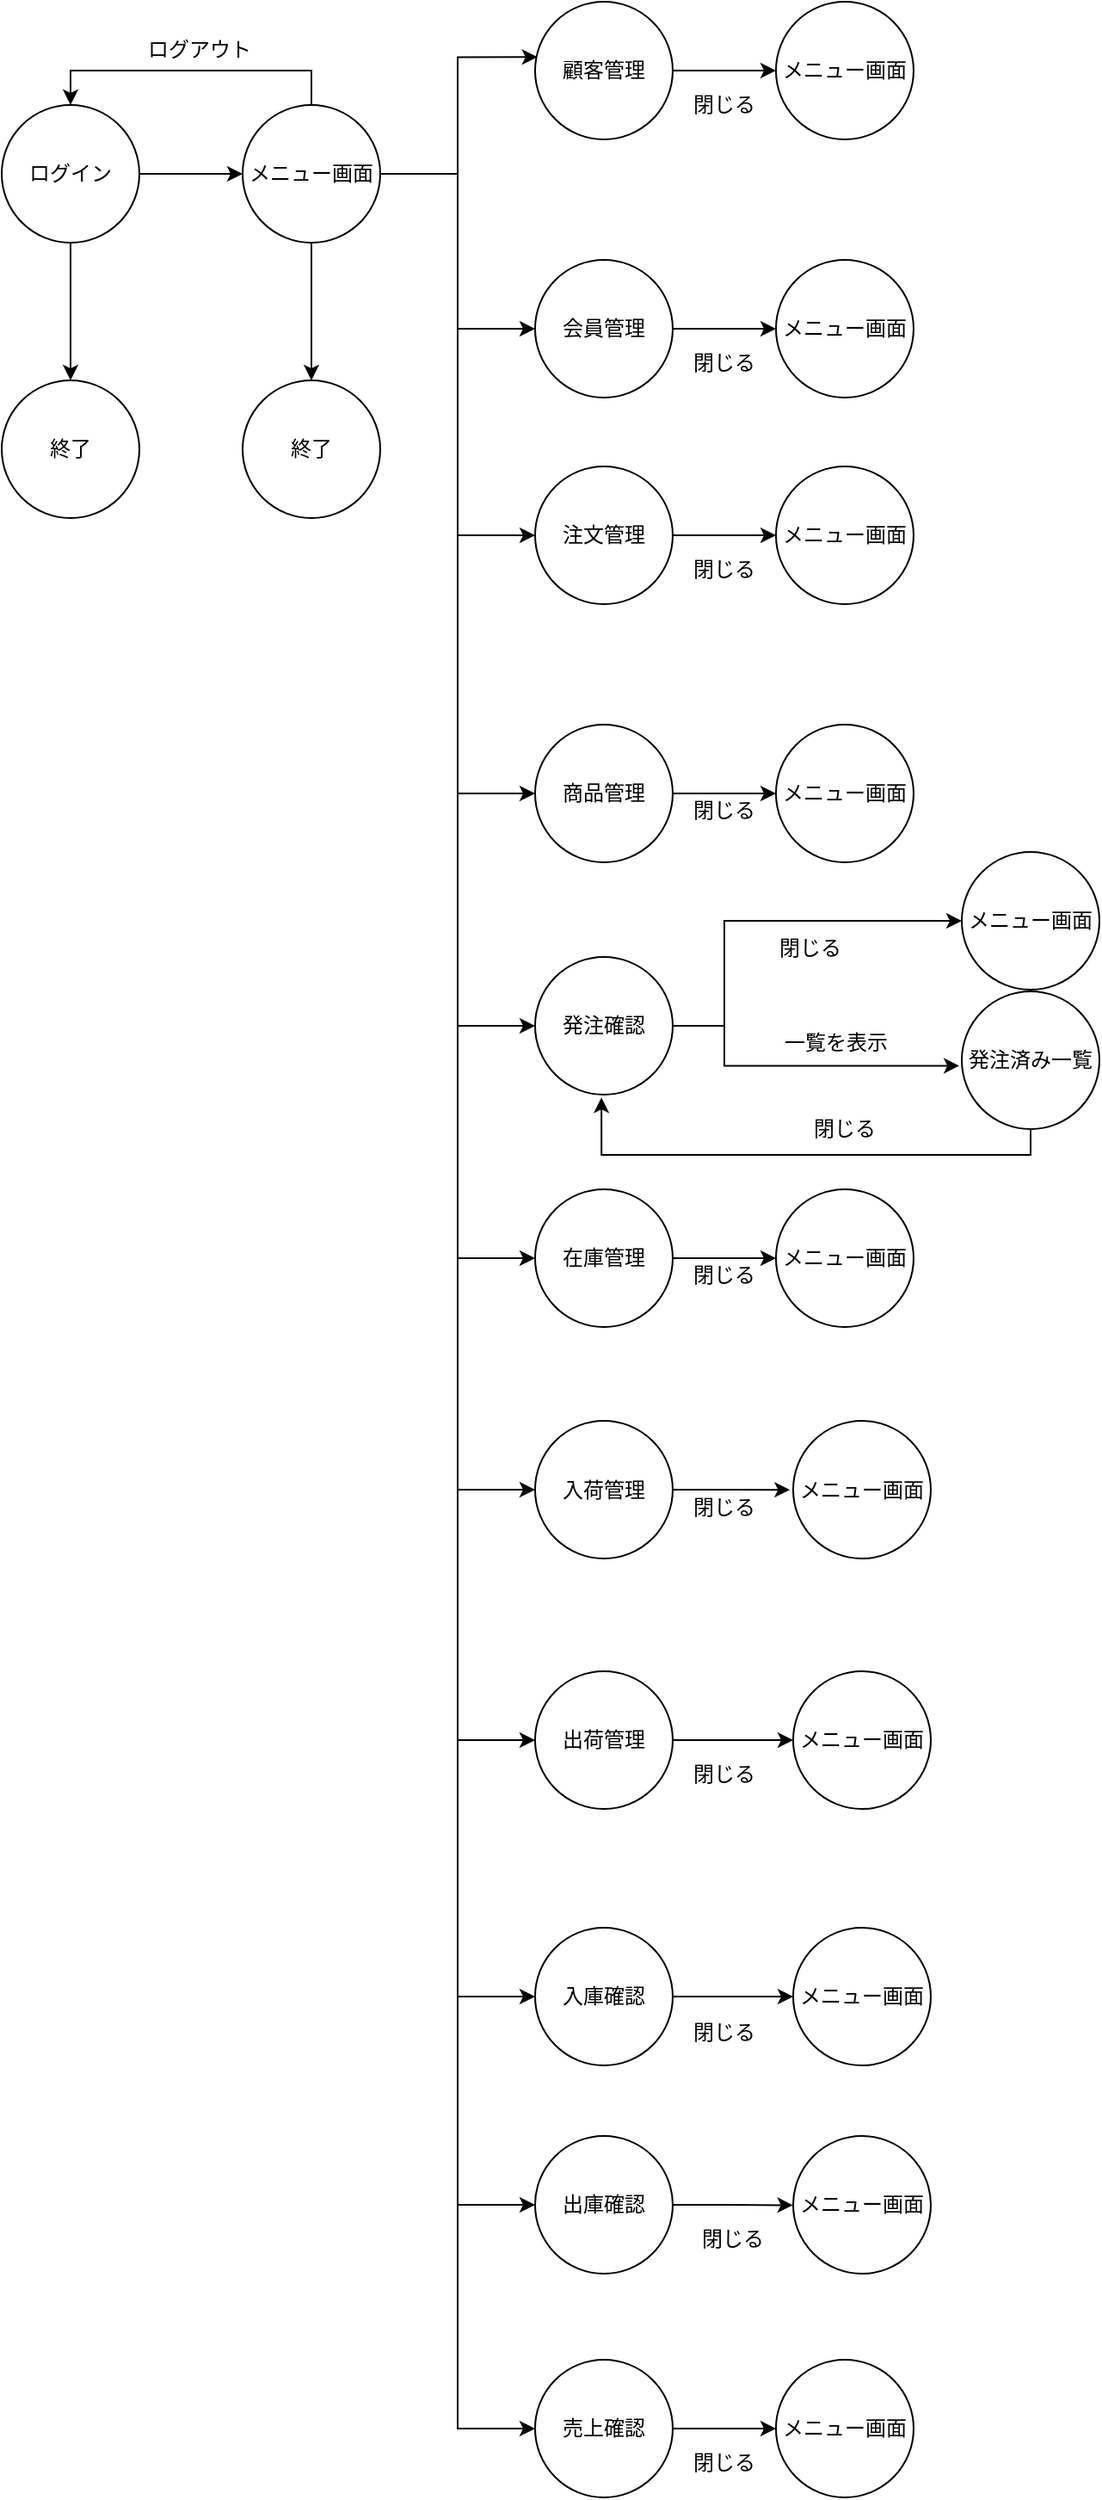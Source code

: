 <mxfile version="12.3.6" pages="1"><diagram id="inhtTi0zyWiSCSpB-2z9" name="ページ1"><mxGraphModel dx="475" dy="446" grid="1" gridSize="10" guides="1" tooltips="1" connect="0" arrows="1" fold="1" page="1" pageScale="1" pageWidth="827" pageHeight="1169" math="0" shadow="0"><root><mxCell id="0"/><mxCell id="1" parent="0"/><mxCell id="OnyjPON8D0tzcku3TYb6-4" style="edgeStyle=orthogonalEdgeStyle;rounded=0;orthogonalLoop=1;jettySize=auto;html=1;entryX=0;entryY=0.5;entryDx=0;entryDy=0;" parent="1" source="OnyjPON8D0tzcku3TYb6-1" target="OnyjPON8D0tzcku3TYb6-2" edge="1"><mxGeometry relative="1" as="geometry"/></mxCell><mxCell id="OnyjPON8D0tzcku3TYb6-93" style="edgeStyle=orthogonalEdgeStyle;rounded=0;orthogonalLoop=1;jettySize=auto;html=1;entryX=0.5;entryY=0;entryDx=0;entryDy=0;" parent="1" source="OnyjPON8D0tzcku3TYb6-1" target="OnyjPON8D0tzcku3TYb6-91" edge="1"><mxGeometry relative="1" as="geometry"/></mxCell><mxCell id="OnyjPON8D0tzcku3TYb6-1" value="ログイン" style="ellipse;whiteSpace=wrap;html=1;aspect=fixed;" parent="1" vertex="1"><mxGeometry x="80" y="70" width="80" height="80" as="geometry"/></mxCell><mxCell id="OnyjPON8D0tzcku3TYb6-23" style="edgeStyle=orthogonalEdgeStyle;rounded=0;orthogonalLoop=1;jettySize=auto;html=1;entryX=0.017;entryY=0.402;entryDx=0;entryDy=0;entryPerimeter=0;" parent="1" source="OnyjPON8D0tzcku3TYb6-2" target="OnyjPON8D0tzcku3TYb6-7" edge="1"><mxGeometry relative="1" as="geometry"/></mxCell><mxCell id="OnyjPON8D0tzcku3TYb6-24" style="edgeStyle=orthogonalEdgeStyle;rounded=0;orthogonalLoop=1;jettySize=auto;html=1;exitX=1;exitY=0.5;exitDx=0;exitDy=0;entryX=0;entryY=0.5;entryDx=0;entryDy=0;" parent="1" source="OnyjPON8D0tzcku3TYb6-2" target="OnyjPON8D0tzcku3TYb6-8" edge="1"><mxGeometry relative="1" as="geometry"/></mxCell><mxCell id="OnyjPON8D0tzcku3TYb6-29" style="edgeStyle=orthogonalEdgeStyle;rounded=0;orthogonalLoop=1;jettySize=auto;html=1;exitX=1;exitY=0.5;exitDx=0;exitDy=0;entryX=0;entryY=0.5;entryDx=0;entryDy=0;" parent="1" source="OnyjPON8D0tzcku3TYb6-2" target="OnyjPON8D0tzcku3TYb6-9" edge="1"><mxGeometry relative="1" as="geometry"/></mxCell><mxCell id="OnyjPON8D0tzcku3TYb6-33" style="edgeStyle=orthogonalEdgeStyle;rounded=0;orthogonalLoop=1;jettySize=auto;html=1;exitX=1;exitY=0.5;exitDx=0;exitDy=0;entryX=0;entryY=0.5;entryDx=0;entryDy=0;" parent="1" source="OnyjPON8D0tzcku3TYb6-2" target="OnyjPON8D0tzcku3TYb6-10" edge="1"><mxGeometry relative="1" as="geometry"/></mxCell><mxCell id="OnyjPON8D0tzcku3TYb6-38" style="edgeStyle=orthogonalEdgeStyle;rounded=0;orthogonalLoop=1;jettySize=auto;html=1;exitX=1;exitY=0.5;exitDx=0;exitDy=0;entryX=0;entryY=0.5;entryDx=0;entryDy=0;" parent="1" source="OnyjPON8D0tzcku3TYb6-2" target="OnyjPON8D0tzcku3TYb6-12" edge="1"><mxGeometry relative="1" as="geometry"/></mxCell><mxCell id="OnyjPON8D0tzcku3TYb6-40" style="edgeStyle=orthogonalEdgeStyle;rounded=0;orthogonalLoop=1;jettySize=auto;html=1;exitX=1;exitY=0.5;exitDx=0;exitDy=0;entryX=0;entryY=0.5;entryDx=0;entryDy=0;" parent="1" source="OnyjPON8D0tzcku3TYb6-2" target="OnyjPON8D0tzcku3TYb6-13" edge="1"><mxGeometry relative="1" as="geometry"/></mxCell><mxCell id="OnyjPON8D0tzcku3TYb6-41" style="edgeStyle=orthogonalEdgeStyle;rounded=0;orthogonalLoop=1;jettySize=auto;html=1;exitX=1;exitY=0.5;exitDx=0;exitDy=0;entryX=0;entryY=0.5;entryDx=0;entryDy=0;" parent="1" source="OnyjPON8D0tzcku3TYb6-2" target="OnyjPON8D0tzcku3TYb6-14" edge="1"><mxGeometry relative="1" as="geometry"/></mxCell><mxCell id="OnyjPON8D0tzcku3TYb6-42" style="edgeStyle=orthogonalEdgeStyle;rounded=0;orthogonalLoop=1;jettySize=auto;html=1;exitX=1;exitY=0.5;exitDx=0;exitDy=0;entryX=0;entryY=0.5;entryDx=0;entryDy=0;" parent="1" source="OnyjPON8D0tzcku3TYb6-2" target="OnyjPON8D0tzcku3TYb6-15" edge="1"><mxGeometry relative="1" as="geometry"/></mxCell><mxCell id="OnyjPON8D0tzcku3TYb6-70" style="edgeStyle=orthogonalEdgeStyle;rounded=0;orthogonalLoop=1;jettySize=auto;html=1;exitX=1;exitY=0.5;exitDx=0;exitDy=0;entryX=0;entryY=0.5;entryDx=0;entryDy=0;" parent="1" source="OnyjPON8D0tzcku3TYb6-2" target="OnyjPON8D0tzcku3TYb6-16" edge="1"><mxGeometry relative="1" as="geometry"/></mxCell><mxCell id="OnyjPON8D0tzcku3TYb6-75" style="edgeStyle=orthogonalEdgeStyle;rounded=0;orthogonalLoop=1;jettySize=auto;html=1;exitX=1;exitY=0.5;exitDx=0;exitDy=0;entryX=0;entryY=0.5;entryDx=0;entryDy=0;" parent="1" source="OnyjPON8D0tzcku3TYb6-2" target="OnyjPON8D0tzcku3TYb6-17" edge="1"><mxGeometry relative="1" as="geometry"/></mxCell><mxCell id="OnyjPON8D0tzcku3TYb6-76" style="edgeStyle=orthogonalEdgeStyle;rounded=0;orthogonalLoop=1;jettySize=auto;html=1;exitX=1;exitY=0.5;exitDx=0;exitDy=0;entryX=0;entryY=0.5;entryDx=0;entryDy=0;" parent="1" source="OnyjPON8D0tzcku3TYb6-2" target="OnyjPON8D0tzcku3TYb6-18" edge="1"><mxGeometry relative="1" as="geometry"/></mxCell><mxCell id="OnyjPON8D0tzcku3TYb6-92" style="edgeStyle=orthogonalEdgeStyle;rounded=0;orthogonalLoop=1;jettySize=auto;html=1;exitX=0.5;exitY=1;exitDx=0;exitDy=0;entryX=0.5;entryY=0;entryDx=0;entryDy=0;" parent="1" source="OnyjPON8D0tzcku3TYb6-2" target="OnyjPON8D0tzcku3TYb6-5" edge="1"><mxGeometry relative="1" as="geometry"/></mxCell><mxCell id="NzI8ZXZxRVPfdMRVVa8L-1" style="edgeStyle=orthogonalEdgeStyle;rounded=0;orthogonalLoop=1;jettySize=auto;html=1;entryX=0.5;entryY=0;entryDx=0;entryDy=0;entryPerimeter=0;" edge="1" parent="1" source="OnyjPON8D0tzcku3TYb6-2" target="OnyjPON8D0tzcku3TYb6-1"><mxGeometry relative="1" as="geometry"><Array as="points"><mxPoint x="260" y="50"/><mxPoint x="120" y="50"/></Array></mxGeometry></mxCell><mxCell id="OnyjPON8D0tzcku3TYb6-2" value="メニュー画面" style="ellipse;whiteSpace=wrap;html=1;aspect=fixed;" parent="1" vertex="1"><mxGeometry x="220" y="70" width="80" height="80" as="geometry"/></mxCell><mxCell id="OnyjPON8D0tzcku3TYb6-5" value="終了" style="ellipse;whiteSpace=wrap;html=1;aspect=fixed;" parent="1" vertex="1"><mxGeometry x="220" y="230" width="80" height="80" as="geometry"/></mxCell><mxCell id="OnyjPON8D0tzcku3TYb6-22" style="edgeStyle=orthogonalEdgeStyle;rounded=0;orthogonalLoop=1;jettySize=auto;html=1;exitX=1;exitY=0.5;exitDx=0;exitDy=0;entryX=0;entryY=0.5;entryDx=0;entryDy=0;" parent="1" source="OnyjPON8D0tzcku3TYb6-7" target="OnyjPON8D0tzcku3TYb6-21" edge="1"><mxGeometry relative="1" as="geometry"/></mxCell><mxCell id="OnyjPON8D0tzcku3TYb6-7" value="顧客管理" style="ellipse;whiteSpace=wrap;html=1;aspect=fixed;" parent="1" vertex="1"><mxGeometry x="390" y="10" width="80" height="80" as="geometry"/></mxCell><mxCell id="OnyjPON8D0tzcku3TYb6-26" style="edgeStyle=orthogonalEdgeStyle;rounded=0;orthogonalLoop=1;jettySize=auto;html=1;entryX=0;entryY=0.5;entryDx=0;entryDy=0;" parent="1" source="OnyjPON8D0tzcku3TYb6-8" target="OnyjPON8D0tzcku3TYb6-25" edge="1"><mxGeometry relative="1" as="geometry"/></mxCell><mxCell id="OnyjPON8D0tzcku3TYb6-8" value="会員管理" style="ellipse;whiteSpace=wrap;html=1;aspect=fixed;" parent="1" vertex="1"><mxGeometry x="390" y="160" width="80" height="80" as="geometry"/></mxCell><mxCell id="OnyjPON8D0tzcku3TYb6-31" style="edgeStyle=orthogonalEdgeStyle;rounded=0;orthogonalLoop=1;jettySize=auto;html=1;entryX=0;entryY=0.5;entryDx=0;entryDy=0;" parent="1" source="OnyjPON8D0tzcku3TYb6-9" target="OnyjPON8D0tzcku3TYb6-30" edge="1"><mxGeometry relative="1" as="geometry"/></mxCell><mxCell id="OnyjPON8D0tzcku3TYb6-9" value="注文管理&lt;span style=&quot;color: rgba(0 , 0 , 0 , 0) ; font-family: monospace ; font-size: 0px ; white-space: nowrap&quot;&gt;%3CmxGraphModel%3E%3Croot%3E%3CmxCell%20id%3D%220%22%2F%3E%3CmxCell%20id%3D%221%22%20parent%3D%220%22%2F%3E%3CmxCell%20id%3D%222%22%20value%3D%22%E9%A1%A7%E5%AE%A2%E7%AE%A1%E7%90%86%22%20style%3D%22ellipse%3BwhiteSpace%3Dwrap%3Bhtml%3D1%3Baspect%3Dfixed%3B%22%20vertex%3D%221%22%20parent%3D%221%22%3E%3CmxGeometry%20x%3D%22390%22%20y%3D%2210%22%20width%3D%2280%22%20height%3D%2280%22%20as%3D%22geometry%22%2F%3E%3C%2FmxCell%3E%3C%2Froot%3E%3C%2FmxGraphModel%3E&lt;/span&gt;" style="ellipse;whiteSpace=wrap;html=1;aspect=fixed;" parent="1" vertex="1"><mxGeometry x="390" y="280" width="80" height="80" as="geometry"/></mxCell><mxCell id="OnyjPON8D0tzcku3TYb6-34" style="edgeStyle=orthogonalEdgeStyle;rounded=0;orthogonalLoop=1;jettySize=auto;html=1;exitX=1;exitY=0.5;exitDx=0;exitDy=0;" parent="1" source="OnyjPON8D0tzcku3TYb6-10" edge="1"><mxGeometry relative="1" as="geometry"><mxPoint x="530" y="470" as="targetPoint"/></mxGeometry></mxCell><mxCell id="OnyjPON8D0tzcku3TYb6-10" value="商品管理" style="ellipse;whiteSpace=wrap;html=1;aspect=fixed;" parent="1" vertex="1"><mxGeometry x="390" y="430" width="80" height="80" as="geometry"/></mxCell><mxCell id="OnyjPON8D0tzcku3TYb6-44" style="edgeStyle=orthogonalEdgeStyle;rounded=0;orthogonalLoop=1;jettySize=auto;html=1;entryX=0;entryY=0.5;entryDx=0;entryDy=0;" parent="1" source="OnyjPON8D0tzcku3TYb6-12" target="OnyjPON8D0tzcku3TYb6-43" edge="1"><mxGeometry relative="1" as="geometry"><Array as="points"><mxPoint x="500" y="605"/><mxPoint x="500" y="544"/></Array></mxGeometry></mxCell><mxCell id="NzI8ZXZxRVPfdMRVVa8L-9" style="edgeStyle=orthogonalEdgeStyle;rounded=0;orthogonalLoop=1;jettySize=auto;html=1;entryX=-0.018;entryY=0.54;entryDx=0;entryDy=0;entryPerimeter=0;" edge="1" parent="1" source="OnyjPON8D0tzcku3TYb6-12" target="OnyjPON8D0tzcku3TYb6-45"><mxGeometry relative="1" as="geometry"><Array as="points"><mxPoint x="500" y="605"/><mxPoint x="500" y="628"/></Array></mxGeometry></mxCell><mxCell id="OnyjPON8D0tzcku3TYb6-12" value="発注確認" style="ellipse;whiteSpace=wrap;html=1;aspect=fixed;" parent="1" vertex="1"><mxGeometry x="390" y="565" width="80" height="80" as="geometry"/></mxCell><mxCell id="OnyjPON8D0tzcku3TYb6-51" style="edgeStyle=orthogonalEdgeStyle;rounded=0;orthogonalLoop=1;jettySize=auto;html=1;exitX=1;exitY=0.5;exitDx=0;exitDy=0;entryX=0;entryY=0.5;entryDx=0;entryDy=0;" parent="1" source="OnyjPON8D0tzcku3TYb6-13" target="OnyjPON8D0tzcku3TYb6-50" edge="1"><mxGeometry relative="1" as="geometry"/></mxCell><mxCell id="OnyjPON8D0tzcku3TYb6-13" value="在庫管理" style="ellipse;whiteSpace=wrap;html=1;aspect=fixed;" parent="1" vertex="1"><mxGeometry x="390" y="700" width="80" height="80" as="geometry"/></mxCell><mxCell id="NzI8ZXZxRVPfdMRVVa8L-13" style="edgeStyle=orthogonalEdgeStyle;rounded=0;orthogonalLoop=1;jettySize=auto;html=1;entryX=-0.023;entryY=0.501;entryDx=0;entryDy=0;entryPerimeter=0;" edge="1" parent="1" source="OnyjPON8D0tzcku3TYb6-14" target="OnyjPON8D0tzcku3TYb6-55"><mxGeometry relative="1" as="geometry"/></mxCell><mxCell id="OnyjPON8D0tzcku3TYb6-14" value="入荷管理&lt;span style=&quot;color: rgba(0 , 0 , 0 , 0) ; font-family: monospace ; font-size: 0px ; white-space: nowrap&quot;&gt;%3CmxGraphModel%3E%3Croot%3E%3CmxCell%20id%3D%220%22%2F%3E%3CmxCell%20id%3D%221%22%20parent%3D%220%22%2F%3E%3CmxCell%20id%3D%222%22%20value%3D%22%E9%A1%A7%E5%AE%A2%E7%AE%A1%E7%90%86%22%20style%3D%22ellipse%3BwhiteSpace%3Dwrap%3Bhtml%3D1%3Baspect%3Dfixed%3B%22%20vertex%3D%221%22%20parent%3D%221%22%3E%3CmxGeometry%20x%3D%22390%22%20y%3D%2210%22%20width%3D%2280%22%20height%3D%2280%22%20as%3D%22geometry%22%2F%3E%3C%2FmxCell%3E%3C%2Froot%3E%3C%2FmxGraphModel%3E&lt;/span&gt;" style="ellipse;whiteSpace=wrap;html=1;aspect=fixed;" parent="1" vertex="1"><mxGeometry x="390" y="834.5" width="80" height="80" as="geometry"/></mxCell><mxCell id="OnyjPON8D0tzcku3TYb6-62" style="edgeStyle=orthogonalEdgeStyle;rounded=0;orthogonalLoop=1;jettySize=auto;html=1;exitX=1;exitY=0.5;exitDx=0;exitDy=0;entryX=0;entryY=0.5;entryDx=0;entryDy=0;" parent="1" source="OnyjPON8D0tzcku3TYb6-15" target="OnyjPON8D0tzcku3TYb6-60" edge="1"><mxGeometry relative="1" as="geometry"/></mxCell><mxCell id="OnyjPON8D0tzcku3TYb6-15" value="出荷管理" style="ellipse;whiteSpace=wrap;html=1;aspect=fixed;" parent="1" vertex="1"><mxGeometry x="390" y="980" width="80" height="80" as="geometry"/></mxCell><mxCell id="NzI8ZXZxRVPfdMRVVa8L-15" style="edgeStyle=orthogonalEdgeStyle;rounded=0;orthogonalLoop=1;jettySize=auto;html=1;entryX=0;entryY=0.5;entryDx=0;entryDy=0;entryPerimeter=0;" edge="1" parent="1" source="OnyjPON8D0tzcku3TYb6-16" target="OnyjPON8D0tzcku3TYb6-65"><mxGeometry relative="1" as="geometry"/></mxCell><mxCell id="OnyjPON8D0tzcku3TYb6-16" value="入庫確認" style="ellipse;whiteSpace=wrap;html=1;aspect=fixed;" parent="1" vertex="1"><mxGeometry x="390" y="1129" width="80" height="80" as="geometry"/></mxCell><mxCell id="NzI8ZXZxRVPfdMRVVa8L-17" style="edgeStyle=orthogonalEdgeStyle;rounded=0;orthogonalLoop=1;jettySize=auto;html=1;entryX=-0.002;entryY=0.503;entryDx=0;entryDy=0;entryPerimeter=0;" edge="1" parent="1" source="OnyjPON8D0tzcku3TYb6-17" target="OnyjPON8D0tzcku3TYb6-71"><mxGeometry relative="1" as="geometry"/></mxCell><mxCell id="OnyjPON8D0tzcku3TYb6-17" value="出庫確認" style="ellipse;whiteSpace=wrap;html=1;aspect=fixed;" parent="1" vertex="1"><mxGeometry x="390" y="1250" width="80" height="80" as="geometry"/></mxCell><mxCell id="OnyjPON8D0tzcku3TYb6-80" style="edgeStyle=orthogonalEdgeStyle;rounded=0;orthogonalLoop=1;jettySize=auto;html=1;exitX=1;exitY=0.5;exitDx=0;exitDy=0;entryX=0;entryY=0.5;entryDx=0;entryDy=0;" parent="1" source="OnyjPON8D0tzcku3TYb6-18" target="OnyjPON8D0tzcku3TYb6-79" edge="1"><mxGeometry relative="1" as="geometry"/></mxCell><mxCell id="OnyjPON8D0tzcku3TYb6-18" value="売上確認" style="ellipse;whiteSpace=wrap;html=1;aspect=fixed;" parent="1" vertex="1"><mxGeometry x="390" y="1380" width="80" height="80" as="geometry"/></mxCell><mxCell id="OnyjPON8D0tzcku3TYb6-21" value="メニュー画面" style="ellipse;whiteSpace=wrap;html=1;aspect=fixed;" parent="1" vertex="1"><mxGeometry x="530" y="10" width="80" height="80" as="geometry"/></mxCell><mxCell id="OnyjPON8D0tzcku3TYb6-25" value="メニュー画面" style="ellipse;whiteSpace=wrap;html=1;aspect=fixed;" parent="1" vertex="1"><mxGeometry x="530" y="160" width="80" height="80" as="geometry"/></mxCell><mxCell id="OnyjPON8D0tzcku3TYb6-27" value="閉じる" style="text;html=1;strokeColor=none;fillColor=none;align=center;verticalAlign=middle;whiteSpace=wrap;rounded=0;" parent="1" vertex="1"><mxGeometry x="480" y="60" width="40" height="20" as="geometry"/></mxCell><mxCell id="OnyjPON8D0tzcku3TYb6-28" value="閉じる" style="text;html=1;strokeColor=none;fillColor=none;align=center;verticalAlign=middle;whiteSpace=wrap;rounded=0;" parent="1" vertex="1"><mxGeometry x="480" y="210" width="40" height="20" as="geometry"/></mxCell><mxCell id="OnyjPON8D0tzcku3TYb6-30" value="メニュー画面" style="ellipse;whiteSpace=wrap;html=1;aspect=fixed;" parent="1" vertex="1"><mxGeometry x="530" y="280" width="80" height="80" as="geometry"/></mxCell><mxCell id="OnyjPON8D0tzcku3TYb6-36" value="メニュー画面" style="ellipse;whiteSpace=wrap;html=1;aspect=fixed;" parent="1" vertex="1"><mxGeometry x="530" y="430" width="80" height="80" as="geometry"/></mxCell><mxCell id="OnyjPON8D0tzcku3TYb6-37" value="閉じる" style="text;html=1;strokeColor=none;fillColor=none;align=center;verticalAlign=middle;whiteSpace=wrap;rounded=0;" parent="1" vertex="1"><mxGeometry x="480" y="470" width="40" height="20" as="geometry"/></mxCell><mxCell id="OnyjPON8D0tzcku3TYb6-43" value="メニュー画面" style="ellipse;whiteSpace=wrap;html=1;aspect=fixed;" parent="1" vertex="1"><mxGeometry x="638" y="504" width="80" height="80" as="geometry"/></mxCell><mxCell id="NzI8ZXZxRVPfdMRVVa8L-6" style="edgeStyle=orthogonalEdgeStyle;rounded=0;orthogonalLoop=1;jettySize=auto;html=1;entryX=0.482;entryY=1.02;entryDx=0;entryDy=0;entryPerimeter=0;" edge="1" parent="1" source="OnyjPON8D0tzcku3TYb6-45" target="OnyjPON8D0tzcku3TYb6-12"><mxGeometry relative="1" as="geometry"><Array as="points"><mxPoint x="678" y="680"/><mxPoint x="429" y="680"/></Array></mxGeometry></mxCell><mxCell id="OnyjPON8D0tzcku3TYb6-45" value="発注済み一覧" style="ellipse;whiteSpace=wrap;html=1;aspect=fixed;" parent="1" vertex="1"><mxGeometry x="638" y="585" width="80" height="80" as="geometry"/></mxCell><mxCell id="OnyjPON8D0tzcku3TYb6-47" value="閉じる" style="text;html=1;strokeColor=none;fillColor=none;align=center;verticalAlign=middle;whiteSpace=wrap;rounded=0;" parent="1" vertex="1"><mxGeometry x="530" y="550" width="40" height="20" as="geometry"/></mxCell><mxCell id="OnyjPON8D0tzcku3TYb6-50" value="メニュー画面" style="ellipse;whiteSpace=wrap;html=1;aspect=fixed;" parent="1" vertex="1"><mxGeometry x="530" y="700" width="80" height="80" as="geometry"/></mxCell><mxCell id="OnyjPON8D0tzcku3TYb6-54" value="閉じる" style="text;html=1;strokeColor=none;fillColor=none;align=center;verticalAlign=middle;whiteSpace=wrap;rounded=0;" parent="1" vertex="1"><mxGeometry x="480" y="740" width="40" height="20" as="geometry"/></mxCell><mxCell id="OnyjPON8D0tzcku3TYb6-55" value="メニュー画面" style="ellipse;whiteSpace=wrap;html=1;aspect=fixed;" parent="1" vertex="1"><mxGeometry x="540" y="834.5" width="80" height="80" as="geometry"/></mxCell><mxCell id="OnyjPON8D0tzcku3TYb6-59" value="閉じる" style="text;html=1;strokeColor=none;fillColor=none;align=center;verticalAlign=middle;whiteSpace=wrap;rounded=0;" parent="1" vertex="1"><mxGeometry x="480" y="874.5" width="40" height="20" as="geometry"/></mxCell><mxCell id="OnyjPON8D0tzcku3TYb6-60" value="メニュー画面" style="ellipse;whiteSpace=wrap;html=1;aspect=fixed;" parent="1" vertex="1"><mxGeometry x="540" y="980" width="80" height="80" as="geometry"/></mxCell><mxCell id="OnyjPON8D0tzcku3TYb6-64" value="閉じる" style="text;html=1;strokeColor=none;fillColor=none;align=center;verticalAlign=middle;whiteSpace=wrap;rounded=0;" parent="1" vertex="1"><mxGeometry x="480" y="1030" width="40" height="20" as="geometry"/></mxCell><mxCell id="OnyjPON8D0tzcku3TYb6-65" value="メニュー画面" style="ellipse;whiteSpace=wrap;html=1;aspect=fixed;" parent="1" vertex="1"><mxGeometry x="540" y="1129" width="80" height="80" as="geometry"/></mxCell><mxCell id="OnyjPON8D0tzcku3TYb6-69" value="閉じる" style="text;html=1;strokeColor=none;fillColor=none;align=center;verticalAlign=middle;whiteSpace=wrap;rounded=0;" parent="1" vertex="1"><mxGeometry x="480" y="1180" width="40" height="20" as="geometry"/></mxCell><mxCell id="OnyjPON8D0tzcku3TYb6-71" value="メニュー画面" style="ellipse;whiteSpace=wrap;html=1;aspect=fixed;" parent="1" vertex="1"><mxGeometry x="540" y="1250" width="80" height="80" as="geometry"/></mxCell><mxCell id="OnyjPON8D0tzcku3TYb6-79" value="メニュー画面" style="ellipse;whiteSpace=wrap;html=1;aspect=fixed;" parent="1" vertex="1"><mxGeometry x="530" y="1380" width="80" height="80" as="geometry"/></mxCell><mxCell id="OnyjPON8D0tzcku3TYb6-91" value="終了" style="ellipse;whiteSpace=wrap;html=1;aspect=fixed;" parent="1" vertex="1"><mxGeometry x="80" y="230" width="80" height="80" as="geometry"/></mxCell><mxCell id="NzI8ZXZxRVPfdMRVVa8L-2" value="ログアウト" style="text;html=1;strokeColor=none;fillColor=none;align=center;verticalAlign=middle;whiteSpace=wrap;rounded=0;" vertex="1" parent="1"><mxGeometry x="160" y="25" width="70" height="25" as="geometry"/></mxCell><mxCell id="NzI8ZXZxRVPfdMRVVa8L-3" value="閉じる" style="text;html=1;strokeColor=none;fillColor=none;align=center;verticalAlign=middle;whiteSpace=wrap;rounded=0;" vertex="1" parent="1"><mxGeometry x="480" y="330" width="40" height="20" as="geometry"/></mxCell><mxCell id="NzI8ZXZxRVPfdMRVVa8L-4" value="一覧を表示" style="text;html=1;strokeColor=none;fillColor=none;align=center;verticalAlign=middle;whiteSpace=wrap;rounded=0;" vertex="1" parent="1"><mxGeometry x="530" y="605" width="70" height="20" as="geometry"/></mxCell><mxCell id="NzI8ZXZxRVPfdMRVVa8L-12" value="閉じる" style="text;html=1;strokeColor=none;fillColor=none;align=center;verticalAlign=middle;whiteSpace=wrap;rounded=0;" vertex="1" parent="1"><mxGeometry x="550" y="655" width="40" height="20" as="geometry"/></mxCell><mxCell id="OnyjPON8D0tzcku3TYb6-78" value="閉じる" style="text;html=1;strokeColor=none;fillColor=none;align=center;verticalAlign=middle;whiteSpace=wrap;rounded=0;" parent="1" vertex="1"><mxGeometry x="485" y="1300" width="40" height="20" as="geometry"/></mxCell><mxCell id="NzI8ZXZxRVPfdMRVVa8L-18" value="閉じる" style="text;html=1;strokeColor=none;fillColor=none;align=center;verticalAlign=middle;whiteSpace=wrap;rounded=0;" vertex="1" parent="1"><mxGeometry x="480" y="1430" width="40" height="20" as="geometry"/></mxCell></root></mxGraphModel></diagram></mxfile>
